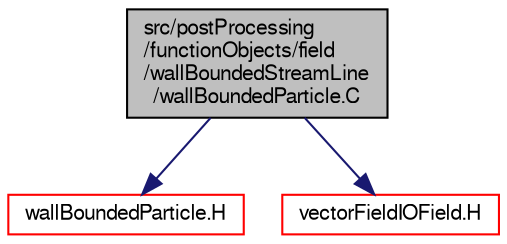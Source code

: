 digraph "src/postProcessing/functionObjects/field/wallBoundedStreamLine/wallBoundedParticle.C"
{
  bgcolor="transparent";
  edge [fontname="FreeSans",fontsize="10",labelfontname="FreeSans",labelfontsize="10"];
  node [fontname="FreeSans",fontsize="10",shape=record];
  Node0 [label="src/postProcessing\l/functionObjects/field\l/wallBoundedStreamLine\l/wallBoundedParticle.C",height=0.2,width=0.4,color="black", fillcolor="grey75", style="filled", fontcolor="black"];
  Node0 -> Node1 [color="midnightblue",fontsize="10",style="solid",fontname="FreeSans"];
  Node1 [label="wallBoundedParticle.H",height=0.2,width=0.4,color="red",URL="$a13463.html"];
  Node0 -> Node296 [color="midnightblue",fontsize="10",style="solid",fontname="FreeSans"];
  Node296 [label="vectorFieldIOField.H",height=0.2,width=0.4,color="red",URL="$a09788.html"];
}
